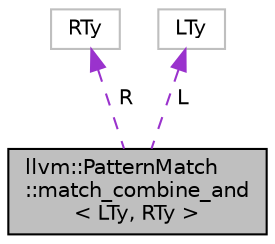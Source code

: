 digraph "llvm::PatternMatch::match_combine_and&lt; LTy, RTy &gt;"
{
 // LATEX_PDF_SIZE
  bgcolor="transparent";
  edge [fontname="Helvetica",fontsize="10",labelfontname="Helvetica",labelfontsize="10"];
  node [fontname="Helvetica",fontsize="10",shape=record];
  Node1 [label="llvm::PatternMatch\l::match_combine_and\l\< LTy, RTy \>",height=0.2,width=0.4,color="black", fillcolor="grey75", style="filled", fontcolor="black",tooltip=" "];
  Node2 -> Node1 [dir="back",color="darkorchid3",fontsize="10",style="dashed",label=" R" ,fontname="Helvetica"];
  Node2 [label="RTy",height=0.2,width=0.4,color="grey75",tooltip=" "];
  Node3 -> Node1 [dir="back",color="darkorchid3",fontsize="10",style="dashed",label=" L" ,fontname="Helvetica"];
  Node3 [label="LTy",height=0.2,width=0.4,color="grey75",tooltip=" "];
}
